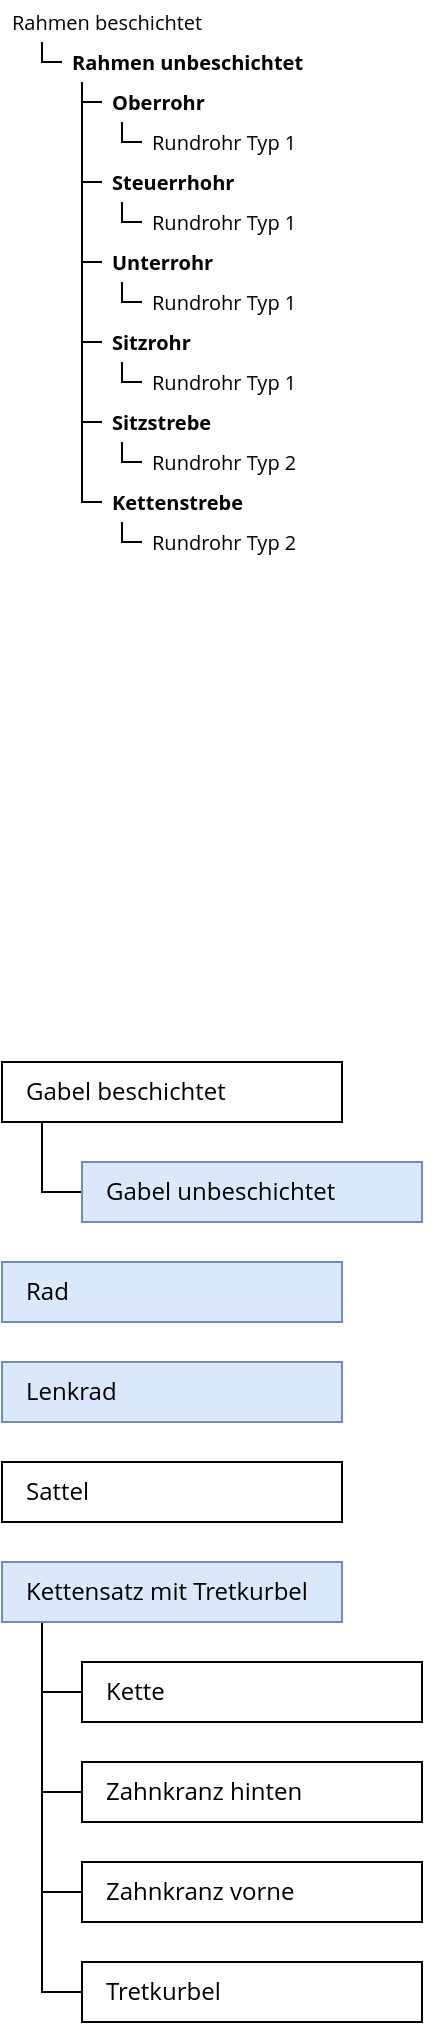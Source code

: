 <mxfile version="13.7.9" type="device" pages="2"><diagram id="KVhlb9tscZICcqevTXnx" name="Seite-1"><mxGraphModel dx="1102" dy="574" grid="1" gridSize="10" guides="1" tooltips="1" connect="1" arrows="1" fold="1" page="1" pageScale="1" pageWidth="827" pageHeight="1169" math="0" shadow="0"><root><mxCell id="0"/><mxCell id="1" parent="0"/><mxCell id="fXGUU0Yyf9Z70iMtAzyA-13" value="&lt;font face=&quot;Open Sans&quot; style=&quot;font-size: 10px;&quot;&gt;Rahmen beschichtet&lt;/font&gt;" style="rounded=0;whiteSpace=wrap;html=1;spacingLeft=3;align=left;strokeColor=#FFFFFF;fontSize=10;fontStyle=0" parent="1" vertex="1"><mxGeometry x="140" y="110" width="150" height="20" as="geometry"/></mxCell><mxCell id="fXGUU0Yyf9Z70iMtAzyA-22" value="&lt;font face=&quot;Open Sans&quot; style=&quot;font-size: 10px;&quot;&gt;Rahmen unbeschichtet&lt;/font&gt;" style="rounded=0;whiteSpace=wrap;html=1;align=left;spacingLeft=3;strokeColor=#FFFFFF;fontSize=10;fillColor=none;fontStyle=1" parent="1" vertex="1"><mxGeometry x="170" y="130" width="174" height="20" as="geometry"/></mxCell><mxCell id="vApLhVhAzLAlwwpgrVdj-5" value="&lt;font face=&quot;Open Sans&quot;&gt;Rad&lt;/font&gt;" style="rounded=0;whiteSpace=wrap;html=1;spacingLeft=10;align=left;fillColor=#dae8fc;strokeColor=#6c8ebf;" parent="1" vertex="1"><mxGeometry x="140" y="740" width="170" height="30" as="geometry"/></mxCell><mxCell id="vApLhVhAzLAlwwpgrVdj-10" value="&lt;font face=&quot;Open Sans&quot;&gt;Sattel&lt;/font&gt;" style="rounded=0;whiteSpace=wrap;html=1;spacingLeft=10;align=left;" parent="1" vertex="1"><mxGeometry x="140" y="840" width="170" height="30" as="geometry"/></mxCell><mxCell id="vApLhVhAzLAlwwpgrVdj-17" value="" style="edgeStyle=orthogonalEdgeStyle;rounded=0;orthogonalLoop=1;jettySize=auto;html=1;endArrow=none;endFill=0;entryX=0;entryY=0.5;entryDx=0;entryDy=0;" parent="1" source="vApLhVhAzLAlwwpgrVdj-11" target="vApLhVhAzLAlwwpgrVdj-16" edge="1"><mxGeometry relative="1" as="geometry"><Array as="points"><mxPoint x="160" y="705"/></Array></mxGeometry></mxCell><mxCell id="vApLhVhAzLAlwwpgrVdj-11" value="&lt;font face=&quot;Open Sans&quot;&gt;Gabel beschichtet&lt;/font&gt;" style="rounded=0;whiteSpace=wrap;html=1;spacingLeft=10;align=left;" parent="1" vertex="1"><mxGeometry x="140" y="640" width="170" height="30" as="geometry"/></mxCell><mxCell id="vApLhVhAzLAlwwpgrVdj-26" value="" style="edgeStyle=orthogonalEdgeStyle;rounded=0;orthogonalLoop=1;jettySize=auto;html=1;endArrow=none;endFill=0;entryX=0;entryY=0.5;entryDx=0;entryDy=0;" parent="1" source="vApLhVhAzLAlwwpgrVdj-12" target="vApLhVhAzLAlwwpgrVdj-22" edge="1"><mxGeometry relative="1" as="geometry"><Array as="points"><mxPoint x="160" y="955"/></Array></mxGeometry></mxCell><mxCell id="vApLhVhAzLAlwwpgrVdj-28" value="" style="edgeStyle=orthogonalEdgeStyle;rounded=0;orthogonalLoop=1;jettySize=auto;html=1;endArrow=none;endFill=0;entryX=0;entryY=0.5;entryDx=0;entryDy=0;" parent="1" source="vApLhVhAzLAlwwpgrVdj-12" target="vApLhVhAzLAlwwpgrVdj-23" edge="1"><mxGeometry relative="1" as="geometry"><Array as="points"><mxPoint x="160" y="1005"/></Array></mxGeometry></mxCell><mxCell id="vApLhVhAzLAlwwpgrVdj-29" value="" style="edgeStyle=orthogonalEdgeStyle;rounded=0;orthogonalLoop=1;jettySize=auto;html=1;endArrow=none;endFill=0;entryX=0;entryY=0.5;entryDx=0;entryDy=0;" parent="1" source="vApLhVhAzLAlwwpgrVdj-12" target="vApLhVhAzLAlwwpgrVdj-25" edge="1"><mxGeometry relative="1" as="geometry"><Array as="points"><mxPoint x="160" y="1105"/></Array></mxGeometry></mxCell><mxCell id="vApLhVhAzLAlwwpgrVdj-12" value="&lt;font face=&quot;Open Sans&quot;&gt;Kettensatz mit Tretkurbel&lt;/font&gt;" style="rounded=0;whiteSpace=wrap;html=1;spacingLeft=10;align=left;fillColor=#dae8fc;strokeColor=#6c8ebf;" parent="1" vertex="1"><mxGeometry x="140" y="890" width="170" height="30" as="geometry"/></mxCell><mxCell id="vApLhVhAzLAlwwpgrVdj-13" value="&lt;font face=&quot;Open Sans&quot;&gt;Lenkrad&lt;/font&gt;" style="rounded=0;whiteSpace=wrap;html=1;spacingLeft=10;align=left;fillColor=#dae8fc;strokeColor=#6c8ebf;" parent="1" vertex="1"><mxGeometry x="140" y="790" width="170" height="30" as="geometry"/></mxCell><mxCell id="vApLhVhAzLAlwwpgrVdj-16" value="&lt;font face=&quot;Open Sans&quot;&gt;Gabel unbeschichtet&lt;/font&gt;" style="rounded=0;whiteSpace=wrap;html=1;spacingLeft=10;align=left;fillColor=#dae8fc;strokeColor=#6c8ebf;" parent="1" vertex="1"><mxGeometry x="180" y="690" width="170" height="30" as="geometry"/></mxCell><mxCell id="vApLhVhAzLAlwwpgrVdj-30" style="edgeStyle=orthogonalEdgeStyle;rounded=0;orthogonalLoop=1;jettySize=auto;html=1;entryX=0;entryY=0.5;entryDx=0;entryDy=0;endArrow=none;endFill=0;" parent="1" source="vApLhVhAzLAlwwpgrVdj-22" target="vApLhVhAzLAlwwpgrVdj-24" edge="1"><mxGeometry relative="1" as="geometry"><Array as="points"><mxPoint x="160" y="955"/><mxPoint x="160" y="1055"/></Array></mxGeometry></mxCell><mxCell id="vApLhVhAzLAlwwpgrVdj-22" value="&lt;font face=&quot;Open Sans&quot;&gt;Kette&lt;/font&gt;" style="rounded=0;whiteSpace=wrap;html=1;spacingLeft=10;align=left;" parent="1" vertex="1"><mxGeometry x="180" y="940" width="170" height="30" as="geometry"/></mxCell><mxCell id="vApLhVhAzLAlwwpgrVdj-23" value="&lt;font face=&quot;Open Sans&quot;&gt;Zahnkranz hinten&lt;/font&gt;" style="rounded=0;whiteSpace=wrap;html=1;spacingLeft=10;align=left;" parent="1" vertex="1"><mxGeometry x="180" y="990" width="170" height="30" as="geometry"/></mxCell><mxCell id="vApLhVhAzLAlwwpgrVdj-24" value="&lt;font face=&quot;Open Sans&quot;&gt;Zahnkranz vorne&lt;/font&gt;" style="rounded=0;whiteSpace=wrap;html=1;spacingLeft=10;align=left;" parent="1" vertex="1"><mxGeometry x="180" y="1040" width="170" height="30" as="geometry"/></mxCell><mxCell id="vApLhVhAzLAlwwpgrVdj-25" value="&lt;font face=&quot;Open Sans&quot;&gt;Tretkurbel&lt;/font&gt;" style="rounded=0;whiteSpace=wrap;html=1;spacingLeft=10;align=left;" parent="1" vertex="1"><mxGeometry x="180" y="1090" width="170" height="30" as="geometry"/></mxCell><mxCell id="3BxxU9GrlRg7SPZLYVwm-1" value="&lt;font face=&quot;Open Sans&quot; style=&quot;font-size: 10px;&quot;&gt;Rundrohr Typ 1&lt;/font&gt;" style="rounded=0;whiteSpace=wrap;html=1;spacingLeft=3;align=left;strokeColor=#FFFFFF;fontSize=10;" parent="1" vertex="1"><mxGeometry x="210" y="170" width="150" height="20" as="geometry"/></mxCell><mxCell id="3BxxU9GrlRg7SPZLYVwm-3" value="&lt;font face=&quot;Open Sans&quot; style=&quot;font-size: 10px;&quot;&gt;Oberrohr&lt;/font&gt;" style="rounded=0;whiteSpace=wrap;html=1;align=left;spacingLeft=3;strokeColor=#FFFFFF;fontSize=10;fontStyle=1;fillColor=none;" parent="1" vertex="1"><mxGeometry x="190" y="150" width="110" height="20" as="geometry"/></mxCell><mxCell id="3BxxU9GrlRg7SPZLYVwm-4" value="&lt;font face=&quot;Open Sans&quot; style=&quot;font-size: 10px;&quot;&gt;Steuerrhohr&lt;br style=&quot;font-size: 10px;&quot;&gt;&lt;/font&gt;" style="rounded=0;whiteSpace=wrap;html=1;align=left;spacingLeft=3;strokeColor=#FFFFFF;fontSize=10;fillColor=none;fontStyle=1" parent="1" vertex="1"><mxGeometry x="190" y="190" width="170" height="20" as="geometry"/></mxCell><mxCell id="m2HT1lFUwZ-SmteHjbVt-1" value="" style="edgeStyle=orthogonalEdgeStyle;rounded=0;orthogonalLoop=1;jettySize=auto;html=1;endArrow=none;endFill=0;exitX=0;exitY=0.5;exitDx=0;exitDy=0;" parent="1" source="fXGUU0Yyf9Z70iMtAzyA-22" edge="1"><mxGeometry relative="1" as="geometry"><Array as="points"><mxPoint x="160" y="140"/></Array><mxPoint x="150" y="140" as="sourcePoint"/><mxPoint x="160" y="130" as="targetPoint"/></mxGeometry></mxCell><mxCell id="m2HT1lFUwZ-SmteHjbVt-2" value="" style="edgeStyle=orthogonalEdgeStyle;rounded=0;orthogonalLoop=1;jettySize=auto;html=1;endArrow=none;endFill=0;exitX=0;exitY=0.5;exitDx=0;exitDy=0;" parent="1" edge="1"><mxGeometry relative="1" as="geometry"><Array as="points"><mxPoint x="180" y="160"/></Array><mxPoint x="190" y="160" as="sourcePoint"/><mxPoint x="180" y="150" as="targetPoint"/></mxGeometry></mxCell><mxCell id="m2HT1lFUwZ-SmteHjbVt-4" value="" style="edgeStyle=orthogonalEdgeStyle;rounded=0;orthogonalLoop=1;jettySize=auto;html=1;endArrow=none;endFill=0;exitX=0;exitY=0.5;exitDx=0;exitDy=0;" parent="1" edge="1"><mxGeometry relative="1" as="geometry"><Array as="points"><mxPoint x="200" y="180"/></Array><mxPoint x="210" y="180" as="sourcePoint"/><mxPoint x="200" y="170" as="targetPoint"/></mxGeometry></mxCell><mxCell id="m2HT1lFUwZ-SmteHjbVt-6" value="&lt;font face=&quot;Open Sans&quot; style=&quot;font-size: 10px;&quot;&gt;Rundrohr Typ 1&lt;/font&gt;" style="rounded=0;whiteSpace=wrap;html=1;spacingLeft=3;align=left;strokeColor=#FFFFFF;fontSize=10;" parent="1" vertex="1"><mxGeometry x="210" y="210" width="150" height="20" as="geometry"/></mxCell><mxCell id="m2HT1lFUwZ-SmteHjbVt-7" value="" style="edgeStyle=orthogonalEdgeStyle;rounded=0;orthogonalLoop=1;jettySize=auto;html=1;endArrow=none;endFill=0;exitX=0;exitY=0.5;exitDx=0;exitDy=0;" parent="1" edge="1"><mxGeometry relative="1" as="geometry"><Array as="points"><mxPoint x="200" y="220"/></Array><mxPoint x="210" y="220" as="sourcePoint"/><mxPoint x="200" y="210" as="targetPoint"/></mxGeometry></mxCell><mxCell id="m2HT1lFUwZ-SmteHjbVt-8" value="&lt;font face=&quot;Open Sans&quot; style=&quot;font-size: 10px&quot;&gt;Unterrohr&lt;br style=&quot;font-size: 10px&quot;&gt;&lt;/font&gt;" style="rounded=0;whiteSpace=wrap;html=1;align=left;spacingLeft=3;strokeColor=#FFFFFF;fontSize=10;fillColor=none;fontStyle=1" parent="1" vertex="1"><mxGeometry x="190" y="230" width="170" height="20" as="geometry"/></mxCell><mxCell id="m2HT1lFUwZ-SmteHjbVt-9" value="" style="edgeStyle=orthogonalEdgeStyle;rounded=0;orthogonalLoop=1;jettySize=auto;html=1;endArrow=none;endFill=0;exitX=0;exitY=0.5;exitDx=0;exitDy=0;" parent="1" edge="1"><mxGeometry relative="1" as="geometry"><Array as="points"><mxPoint x="180" y="240"/></Array><mxPoint x="190" y="240" as="sourcePoint"/><mxPoint x="180" y="200" as="targetPoint"/></mxGeometry></mxCell><mxCell id="m2HT1lFUwZ-SmteHjbVt-10" value="&lt;font face=&quot;Open Sans&quot; style=&quot;font-size: 10px;&quot;&gt;Rundrohr Typ 1&lt;/font&gt;" style="rounded=0;whiteSpace=wrap;html=1;spacingLeft=3;align=left;strokeColor=#FFFFFF;fontSize=10;" parent="1" vertex="1"><mxGeometry x="210" y="250" width="150" height="20" as="geometry"/></mxCell><mxCell id="m2HT1lFUwZ-SmteHjbVt-11" value="" style="edgeStyle=orthogonalEdgeStyle;rounded=0;orthogonalLoop=1;jettySize=auto;html=1;endArrow=none;endFill=0;exitX=0;exitY=0.5;exitDx=0;exitDy=0;" parent="1" edge="1"><mxGeometry relative="1" as="geometry"><Array as="points"><mxPoint x="200" y="260"/></Array><mxPoint x="210" y="260" as="sourcePoint"/><mxPoint x="200" y="250" as="targetPoint"/></mxGeometry></mxCell><mxCell id="m2HT1lFUwZ-SmteHjbVt-12" value="&lt;font face=&quot;Open Sans&quot; style=&quot;font-size: 10px&quot;&gt;Sitzrohr&lt;/font&gt;" style="rounded=0;whiteSpace=wrap;html=1;align=left;spacingLeft=3;strokeColor=#FFFFFF;fontSize=10;fontStyle=1;fillColor=none;" parent="1" vertex="1"><mxGeometry x="190" y="270" width="110" height="20" as="geometry"/></mxCell><mxCell id="m2HT1lFUwZ-SmteHjbVt-13" value="&lt;font face=&quot;Open Sans&quot; style=&quot;font-size: 10px;&quot;&gt;Rundrohr Typ 1&lt;/font&gt;" style="rounded=0;whiteSpace=wrap;html=1;spacingLeft=3;align=left;strokeColor=#FFFFFF;fontSize=10;" parent="1" vertex="1"><mxGeometry x="210" y="290" width="150" height="20" as="geometry"/></mxCell><mxCell id="m2HT1lFUwZ-SmteHjbVt-14" value="" style="edgeStyle=orthogonalEdgeStyle;rounded=0;orthogonalLoop=1;jettySize=auto;html=1;endArrow=none;endFill=0;exitX=0;exitY=0.5;exitDx=0;exitDy=0;" parent="1" edge="1"><mxGeometry relative="1" as="geometry"><Array as="points"><mxPoint x="200" y="300"/></Array><mxPoint x="210" y="300" as="sourcePoint"/><mxPoint x="200" y="290" as="targetPoint"/></mxGeometry></mxCell><mxCell id="m2HT1lFUwZ-SmteHjbVt-15" value="" style="edgeStyle=orthogonalEdgeStyle;rounded=0;orthogonalLoop=1;jettySize=auto;html=1;endArrow=none;endFill=0;exitX=0;exitY=0.5;exitDx=0;exitDy=0;" parent="1" edge="1"><mxGeometry relative="1" as="geometry"><Array as="points"><mxPoint x="180" y="280"/></Array><mxPoint x="190" y="280" as="sourcePoint"/><mxPoint x="180" y="240" as="targetPoint"/></mxGeometry></mxCell><mxCell id="m2HT1lFUwZ-SmteHjbVt-16" value="&lt;font face=&quot;Open Sans&quot; style=&quot;font-size: 10px&quot;&gt;Sitzstrebe&lt;/font&gt;" style="rounded=0;whiteSpace=wrap;html=1;align=left;spacingLeft=3;strokeColor=#FFFFFF;fontSize=10;fontStyle=1;fillColor=none;" parent="1" vertex="1"><mxGeometry x="190" y="310" width="110" height="20" as="geometry"/></mxCell><mxCell id="m2HT1lFUwZ-SmteHjbVt-17" value="" style="edgeStyle=orthogonalEdgeStyle;rounded=0;orthogonalLoop=1;jettySize=auto;html=1;endArrow=none;endFill=0;exitX=0;exitY=0.5;exitDx=0;exitDy=0;" parent="1" edge="1"><mxGeometry relative="1" as="geometry"><Array as="points"><mxPoint x="180" y="320"/></Array><mxPoint x="190" y="320" as="sourcePoint"/><mxPoint x="180" y="280" as="targetPoint"/></mxGeometry></mxCell><mxCell id="m2HT1lFUwZ-SmteHjbVt-18" value="&lt;font face=&quot;Open Sans&quot; style=&quot;font-size: 10px&quot;&gt;Rundrohr Typ 2&lt;/font&gt;" style="rounded=0;whiteSpace=wrap;html=1;spacingLeft=3;align=left;strokeColor=#FFFFFF;fontSize=10;" parent="1" vertex="1"><mxGeometry x="210" y="330" width="150" height="20" as="geometry"/></mxCell><mxCell id="m2HT1lFUwZ-SmteHjbVt-19" value="" style="edgeStyle=orthogonalEdgeStyle;rounded=0;orthogonalLoop=1;jettySize=auto;html=1;endArrow=none;endFill=0;exitX=0;exitY=0.5;exitDx=0;exitDy=0;" parent="1" edge="1"><mxGeometry relative="1" as="geometry"><Array as="points"><mxPoint x="200" y="340"/></Array><mxPoint x="210" y="340" as="sourcePoint"/><mxPoint x="200" y="330" as="targetPoint"/></mxGeometry></mxCell><mxCell id="m2HT1lFUwZ-SmteHjbVt-20" value="&lt;font face=&quot;Open Sans&quot; style=&quot;font-size: 10px&quot;&gt;Kettenstrebe&lt;/font&gt;" style="rounded=0;whiteSpace=wrap;html=1;align=left;spacingLeft=3;strokeColor=#FFFFFF;fontSize=10;fontStyle=1;fillColor=none;" parent="1" vertex="1"><mxGeometry x="190" y="350" width="110" height="20" as="geometry"/></mxCell><mxCell id="m2HT1lFUwZ-SmteHjbVt-21" value="&lt;font face=&quot;Open Sans&quot; style=&quot;font-size: 10px&quot;&gt;Rundrohr Typ 2&lt;/font&gt;" style="rounded=0;whiteSpace=wrap;html=1;spacingLeft=3;align=left;strokeColor=#FFFFFF;fontSize=10;" parent="1" vertex="1"><mxGeometry x="210" y="370" width="150" height="20" as="geometry"/></mxCell><mxCell id="m2HT1lFUwZ-SmteHjbVt-22" value="" style="edgeStyle=orthogonalEdgeStyle;rounded=0;orthogonalLoop=1;jettySize=auto;html=1;endArrow=none;endFill=0;exitX=0;exitY=0.5;exitDx=0;exitDy=0;" parent="1" edge="1"><mxGeometry relative="1" as="geometry"><Array as="points"><mxPoint x="200" y="380"/></Array><mxPoint x="210" y="380" as="sourcePoint"/><mxPoint x="200" y="370" as="targetPoint"/></mxGeometry></mxCell><mxCell id="m2HT1lFUwZ-SmteHjbVt-23" value="" style="edgeStyle=orthogonalEdgeStyle;rounded=0;orthogonalLoop=1;jettySize=auto;html=1;endArrow=none;endFill=0;exitX=0;exitY=0.5;exitDx=0;exitDy=0;" parent="1" edge="1"><mxGeometry relative="1" as="geometry"><Array as="points"><mxPoint x="180" y="360"/></Array><mxPoint x="190" y="360" as="sourcePoint"/><mxPoint x="180" y="320" as="targetPoint"/></mxGeometry></mxCell><mxCell id="q4uusGuBEHCd3ESZd_pt-3" value="" style="edgeStyle=orthogonalEdgeStyle;rounded=0;orthogonalLoop=1;jettySize=auto;html=1;endArrow=none;endFill=0;exitX=0;exitY=0.5;exitDx=0;exitDy=0;" parent="1" edge="1"><mxGeometry relative="1" as="geometry"><Array as="points"><mxPoint x="180" y="200"/></Array><mxPoint x="190" y="200" as="sourcePoint"/><mxPoint x="180" y="160" as="targetPoint"/></mxGeometry></mxCell></root></mxGraphModel></diagram><diagram id="GtRONhIAHqFVy6cvbiFZ" name="Seite-2"><mxGraphModel dx="1102" dy="574" grid="1" gridSize="10" guides="1" tooltips="1" connect="1" arrows="1" fold="1" page="1" pageScale="1" pageWidth="827" pageHeight="1169" math="0" shadow="0"><root><mxCell id="uIaLDYGZTDQxNUprMQj0-0"/><mxCell id="uIaLDYGZTDQxNUprMQj0-1" parent="uIaLDYGZTDQxNUprMQj0-0"/><mxCell id="_qNHuTAVUlh1afh8KL_1-1" value="&lt;font face=&quot;Open Sans&quot; style=&quot;font-size: 10px;&quot;&gt;Rahmen unbeschichtet&lt;/font&gt;" style="rounded=0;whiteSpace=wrap;html=1;align=left;spacingLeft=3;strokeColor=#FFFFFF;fontSize=10;fillColor=none;fontStyle=1" vertex="1" parent="uIaLDYGZTDQxNUprMQj0-1"><mxGeometry x="170" y="130" width="174" height="20" as="geometry"/></mxCell><mxCell id="_qNHuTAVUlh1afh8KL_1-2" value="&lt;font face=&quot;Open Sans&quot; style=&quot;font-size: 10px;&quot;&gt;Rundrohr Typ 1&lt;/font&gt;" style="rounded=0;whiteSpace=wrap;html=1;spacingLeft=3;align=left;strokeColor=#FFFFFF;fontSize=10;" vertex="1" parent="uIaLDYGZTDQxNUprMQj0-1"><mxGeometry x="210" y="170" width="150" height="20" as="geometry"/></mxCell><mxCell id="_qNHuTAVUlh1afh8KL_1-3" value="&lt;font face=&quot;Open Sans&quot; style=&quot;font-size: 10px;&quot;&gt;Oberrohr&lt;/font&gt;" style="rounded=0;whiteSpace=wrap;html=1;align=left;spacingLeft=3;strokeColor=#FFFFFF;fontSize=10;fontStyle=1;fillColor=none;" vertex="1" parent="uIaLDYGZTDQxNUprMQj0-1"><mxGeometry x="190" y="150" width="110" height="20" as="geometry"/></mxCell><mxCell id="_qNHuTAVUlh1afh8KL_1-4" value="&lt;font face=&quot;Open Sans&quot; style=&quot;font-size: 10px;&quot;&gt;Steuerrhohr&lt;br style=&quot;font-size: 10px;&quot;&gt;&lt;/font&gt;" style="rounded=0;whiteSpace=wrap;html=1;align=left;spacingLeft=3;strokeColor=#FFFFFF;fontSize=10;fillColor=none;fontStyle=1" vertex="1" parent="uIaLDYGZTDQxNUprMQj0-1"><mxGeometry x="190" y="190" width="170" height="20" as="geometry"/></mxCell><mxCell id="_qNHuTAVUlh1afh8KL_1-6" value="" style="edgeStyle=orthogonalEdgeStyle;rounded=0;orthogonalLoop=1;jettySize=auto;html=1;endArrow=none;endFill=0;exitX=0;exitY=0.5;exitDx=0;exitDy=0;" edge="1" parent="uIaLDYGZTDQxNUprMQj0-1"><mxGeometry relative="1" as="geometry"><Array as="points"><mxPoint x="180" y="160"/></Array><mxPoint x="190" y="160" as="sourcePoint"/><mxPoint x="180" y="150" as="targetPoint"/></mxGeometry></mxCell><mxCell id="_qNHuTAVUlh1afh8KL_1-7" value="" style="edgeStyle=orthogonalEdgeStyle;rounded=0;orthogonalLoop=1;jettySize=auto;html=1;endArrow=none;endFill=0;exitX=0;exitY=0.5;exitDx=0;exitDy=0;" edge="1" parent="uIaLDYGZTDQxNUprMQj0-1"><mxGeometry relative="1" as="geometry"><Array as="points"><mxPoint x="200" y="180"/></Array><mxPoint x="210" y="180" as="sourcePoint"/><mxPoint x="200" y="170" as="targetPoint"/></mxGeometry></mxCell><mxCell id="_qNHuTAVUlh1afh8KL_1-8" value="&lt;font face=&quot;Open Sans&quot; style=&quot;font-size: 10px;&quot;&gt;Rundrohr Typ 1&lt;/font&gt;" style="rounded=0;whiteSpace=wrap;html=1;spacingLeft=3;align=left;strokeColor=#FFFFFF;fontSize=10;" vertex="1" parent="uIaLDYGZTDQxNUprMQj0-1"><mxGeometry x="210" y="210" width="150" height="20" as="geometry"/></mxCell><mxCell id="_qNHuTAVUlh1afh8KL_1-9" value="" style="edgeStyle=orthogonalEdgeStyle;rounded=0;orthogonalLoop=1;jettySize=auto;html=1;endArrow=none;endFill=0;exitX=0;exitY=0.5;exitDx=0;exitDy=0;" edge="1" parent="uIaLDYGZTDQxNUprMQj0-1"><mxGeometry relative="1" as="geometry"><Array as="points"><mxPoint x="200" y="220"/></Array><mxPoint x="210" y="220" as="sourcePoint"/><mxPoint x="200" y="210" as="targetPoint"/></mxGeometry></mxCell><mxCell id="_qNHuTAVUlh1afh8KL_1-10" value="&lt;font face=&quot;Open Sans&quot; style=&quot;font-size: 10px&quot;&gt;Unterrohr&lt;br style=&quot;font-size: 10px&quot;&gt;&lt;/font&gt;" style="rounded=0;whiteSpace=wrap;html=1;align=left;spacingLeft=3;strokeColor=#FFFFFF;fontSize=10;fillColor=none;fontStyle=1" vertex="1" parent="uIaLDYGZTDQxNUprMQj0-1"><mxGeometry x="190" y="230" width="170" height="20" as="geometry"/></mxCell><mxCell id="_qNHuTAVUlh1afh8KL_1-11" value="" style="edgeStyle=orthogonalEdgeStyle;rounded=0;orthogonalLoop=1;jettySize=auto;html=1;endArrow=none;endFill=0;exitX=0;exitY=0.5;exitDx=0;exitDy=0;" edge="1" parent="uIaLDYGZTDQxNUprMQj0-1"><mxGeometry relative="1" as="geometry"><Array as="points"><mxPoint x="180" y="240"/></Array><mxPoint x="190" y="240" as="sourcePoint"/><mxPoint x="180" y="200" as="targetPoint"/></mxGeometry></mxCell><mxCell id="_qNHuTAVUlh1afh8KL_1-12" value="&lt;font face=&quot;Open Sans&quot; style=&quot;font-size: 10px;&quot;&gt;Rundrohr Typ 1&lt;/font&gt;" style="rounded=0;whiteSpace=wrap;html=1;spacingLeft=3;align=left;strokeColor=#FFFFFF;fontSize=10;" vertex="1" parent="uIaLDYGZTDQxNUprMQj0-1"><mxGeometry x="210" y="250" width="150" height="20" as="geometry"/></mxCell><mxCell id="_qNHuTAVUlh1afh8KL_1-13" value="" style="edgeStyle=orthogonalEdgeStyle;rounded=0;orthogonalLoop=1;jettySize=auto;html=1;endArrow=none;endFill=0;exitX=0;exitY=0.5;exitDx=0;exitDy=0;" edge="1" parent="uIaLDYGZTDQxNUprMQj0-1"><mxGeometry relative="1" as="geometry"><Array as="points"><mxPoint x="200" y="260"/></Array><mxPoint x="210" y="260" as="sourcePoint"/><mxPoint x="200" y="250" as="targetPoint"/></mxGeometry></mxCell><mxCell id="_qNHuTAVUlh1afh8KL_1-14" value="&lt;font face=&quot;Open Sans&quot; style=&quot;font-size: 10px&quot;&gt;Sitzrohr&lt;/font&gt;" style="rounded=0;whiteSpace=wrap;html=1;align=left;spacingLeft=3;strokeColor=#FFFFFF;fontSize=10;fontStyle=1;fillColor=none;" vertex="1" parent="uIaLDYGZTDQxNUprMQj0-1"><mxGeometry x="190" y="270" width="110" height="20" as="geometry"/></mxCell><mxCell id="_qNHuTAVUlh1afh8KL_1-15" value="&lt;font face=&quot;Open Sans&quot; style=&quot;font-size: 10px;&quot;&gt;Rundrohr Typ 1&lt;/font&gt;" style="rounded=0;whiteSpace=wrap;html=1;spacingLeft=3;align=left;strokeColor=#FFFFFF;fontSize=10;" vertex="1" parent="uIaLDYGZTDQxNUprMQj0-1"><mxGeometry x="210" y="290" width="150" height="20" as="geometry"/></mxCell><mxCell id="_qNHuTAVUlh1afh8KL_1-16" value="" style="edgeStyle=orthogonalEdgeStyle;rounded=0;orthogonalLoop=1;jettySize=auto;html=1;endArrow=none;endFill=0;exitX=0;exitY=0.5;exitDx=0;exitDy=0;" edge="1" parent="uIaLDYGZTDQxNUprMQj0-1"><mxGeometry relative="1" as="geometry"><Array as="points"><mxPoint x="200" y="300"/></Array><mxPoint x="210" y="300" as="sourcePoint"/><mxPoint x="200" y="290" as="targetPoint"/></mxGeometry></mxCell><mxCell id="_qNHuTAVUlh1afh8KL_1-17" value="" style="edgeStyle=orthogonalEdgeStyle;rounded=0;orthogonalLoop=1;jettySize=auto;html=1;endArrow=none;endFill=0;exitX=0;exitY=0.5;exitDx=0;exitDy=0;" edge="1" parent="uIaLDYGZTDQxNUprMQj0-1"><mxGeometry relative="1" as="geometry"><Array as="points"><mxPoint x="180" y="280"/></Array><mxPoint x="190" y="280" as="sourcePoint"/><mxPoint x="180" y="240" as="targetPoint"/></mxGeometry></mxCell><mxCell id="_qNHuTAVUlh1afh8KL_1-18" value="&lt;font face=&quot;Open Sans&quot; style=&quot;font-size: 10px&quot;&gt;Sitzstrebe&lt;/font&gt;" style="rounded=0;whiteSpace=wrap;html=1;align=left;spacingLeft=3;strokeColor=#FFFFFF;fontSize=10;fontStyle=1;fillColor=none;" vertex="1" parent="uIaLDYGZTDQxNUprMQj0-1"><mxGeometry x="190" y="310" width="110" height="20" as="geometry"/></mxCell><mxCell id="_qNHuTAVUlh1afh8KL_1-19" value="" style="edgeStyle=orthogonalEdgeStyle;rounded=0;orthogonalLoop=1;jettySize=auto;html=1;endArrow=none;endFill=0;exitX=0;exitY=0.5;exitDx=0;exitDy=0;" edge="1" parent="uIaLDYGZTDQxNUprMQj0-1"><mxGeometry relative="1" as="geometry"><Array as="points"><mxPoint x="180" y="320"/></Array><mxPoint x="190" y="320" as="sourcePoint"/><mxPoint x="180" y="280" as="targetPoint"/></mxGeometry></mxCell><mxCell id="_qNHuTAVUlh1afh8KL_1-20" value="&lt;font face=&quot;Open Sans&quot; style=&quot;font-size: 10px&quot;&gt;Rundrohr Typ 2&lt;/font&gt;" style="rounded=0;whiteSpace=wrap;html=1;spacingLeft=3;align=left;strokeColor=#FFFFFF;fontSize=10;" vertex="1" parent="uIaLDYGZTDQxNUprMQj0-1"><mxGeometry x="210" y="330" width="150" height="20" as="geometry"/></mxCell><mxCell id="_qNHuTAVUlh1afh8KL_1-21" value="" style="edgeStyle=orthogonalEdgeStyle;rounded=0;orthogonalLoop=1;jettySize=auto;html=1;endArrow=none;endFill=0;exitX=0;exitY=0.5;exitDx=0;exitDy=0;" edge="1" parent="uIaLDYGZTDQxNUprMQj0-1"><mxGeometry relative="1" as="geometry"><Array as="points"><mxPoint x="200" y="340"/></Array><mxPoint x="210" y="340" as="sourcePoint"/><mxPoint x="200" y="330" as="targetPoint"/></mxGeometry></mxCell><mxCell id="_qNHuTAVUlh1afh8KL_1-22" value="&lt;font face=&quot;Open Sans&quot; style=&quot;font-size: 10px&quot;&gt;Kettenstrebe&lt;/font&gt;" style="rounded=0;whiteSpace=wrap;html=1;align=left;spacingLeft=3;strokeColor=#FFFFFF;fontSize=10;fontStyle=1;fillColor=none;" vertex="1" parent="uIaLDYGZTDQxNUprMQj0-1"><mxGeometry x="190" y="350" width="110" height="20" as="geometry"/></mxCell><mxCell id="_qNHuTAVUlh1afh8KL_1-23" value="&lt;font face=&quot;Open Sans&quot; style=&quot;font-size: 10px&quot;&gt;Rundrohr Typ 2&lt;/font&gt;" style="rounded=0;whiteSpace=wrap;html=1;spacingLeft=3;align=left;strokeColor=#FFFFFF;fontSize=10;" vertex="1" parent="uIaLDYGZTDQxNUprMQj0-1"><mxGeometry x="210" y="370" width="150" height="20" as="geometry"/></mxCell><mxCell id="_qNHuTAVUlh1afh8KL_1-24" value="" style="edgeStyle=orthogonalEdgeStyle;rounded=0;orthogonalLoop=1;jettySize=auto;html=1;endArrow=none;endFill=0;exitX=0;exitY=0.5;exitDx=0;exitDy=0;" edge="1" parent="uIaLDYGZTDQxNUprMQj0-1"><mxGeometry relative="1" as="geometry"><Array as="points"><mxPoint x="200" y="380"/></Array><mxPoint x="210" y="380" as="sourcePoint"/><mxPoint x="200" y="370" as="targetPoint"/></mxGeometry></mxCell><mxCell id="_qNHuTAVUlh1afh8KL_1-25" value="" style="edgeStyle=orthogonalEdgeStyle;rounded=0;orthogonalLoop=1;jettySize=auto;html=1;endArrow=none;endFill=0;exitX=0;exitY=0.5;exitDx=0;exitDy=0;" edge="1" parent="uIaLDYGZTDQxNUprMQj0-1"><mxGeometry relative="1" as="geometry"><Array as="points"><mxPoint x="180" y="360"/></Array><mxPoint x="190" y="360" as="sourcePoint"/><mxPoint x="180" y="320" as="targetPoint"/></mxGeometry></mxCell><mxCell id="_qNHuTAVUlh1afh8KL_1-26" value="" style="edgeStyle=orthogonalEdgeStyle;rounded=0;orthogonalLoop=1;jettySize=auto;html=1;endArrow=none;endFill=0;exitX=0;exitY=0.5;exitDx=0;exitDy=0;" edge="1" parent="uIaLDYGZTDQxNUprMQj0-1"><mxGeometry relative="1" as="geometry"><Array as="points"><mxPoint x="180" y="200"/></Array><mxPoint x="190" y="200" as="sourcePoint"/><mxPoint x="180" y="160" as="targetPoint"/></mxGeometry></mxCell></root></mxGraphModel></diagram></mxfile>